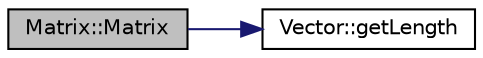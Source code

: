 digraph "Matrix::Matrix"
{
 // LATEX_PDF_SIZE
  edge [fontname="Helvetica",fontsize="10",labelfontname="Helvetica",labelfontsize="10"];
  node [fontname="Helvetica",fontsize="10",shape=record];
  rankdir="LR";
  Node1 [label="Matrix::Matrix",height=0.2,width=0.4,color="black", fillcolor="grey75", style="filled", fontcolor="black",tooltip=" "];
  Node1 -> Node2 [color="midnightblue",fontsize="10",style="solid",fontname="Helvetica"];
  Node2 [label="Vector::getLength",height=0.2,width=0.4,color="black", fillcolor="white", style="filled",URL="$class_vector.html#abb312ba3f86b6445db805f52090f4f02",tooltip=" "];
}

